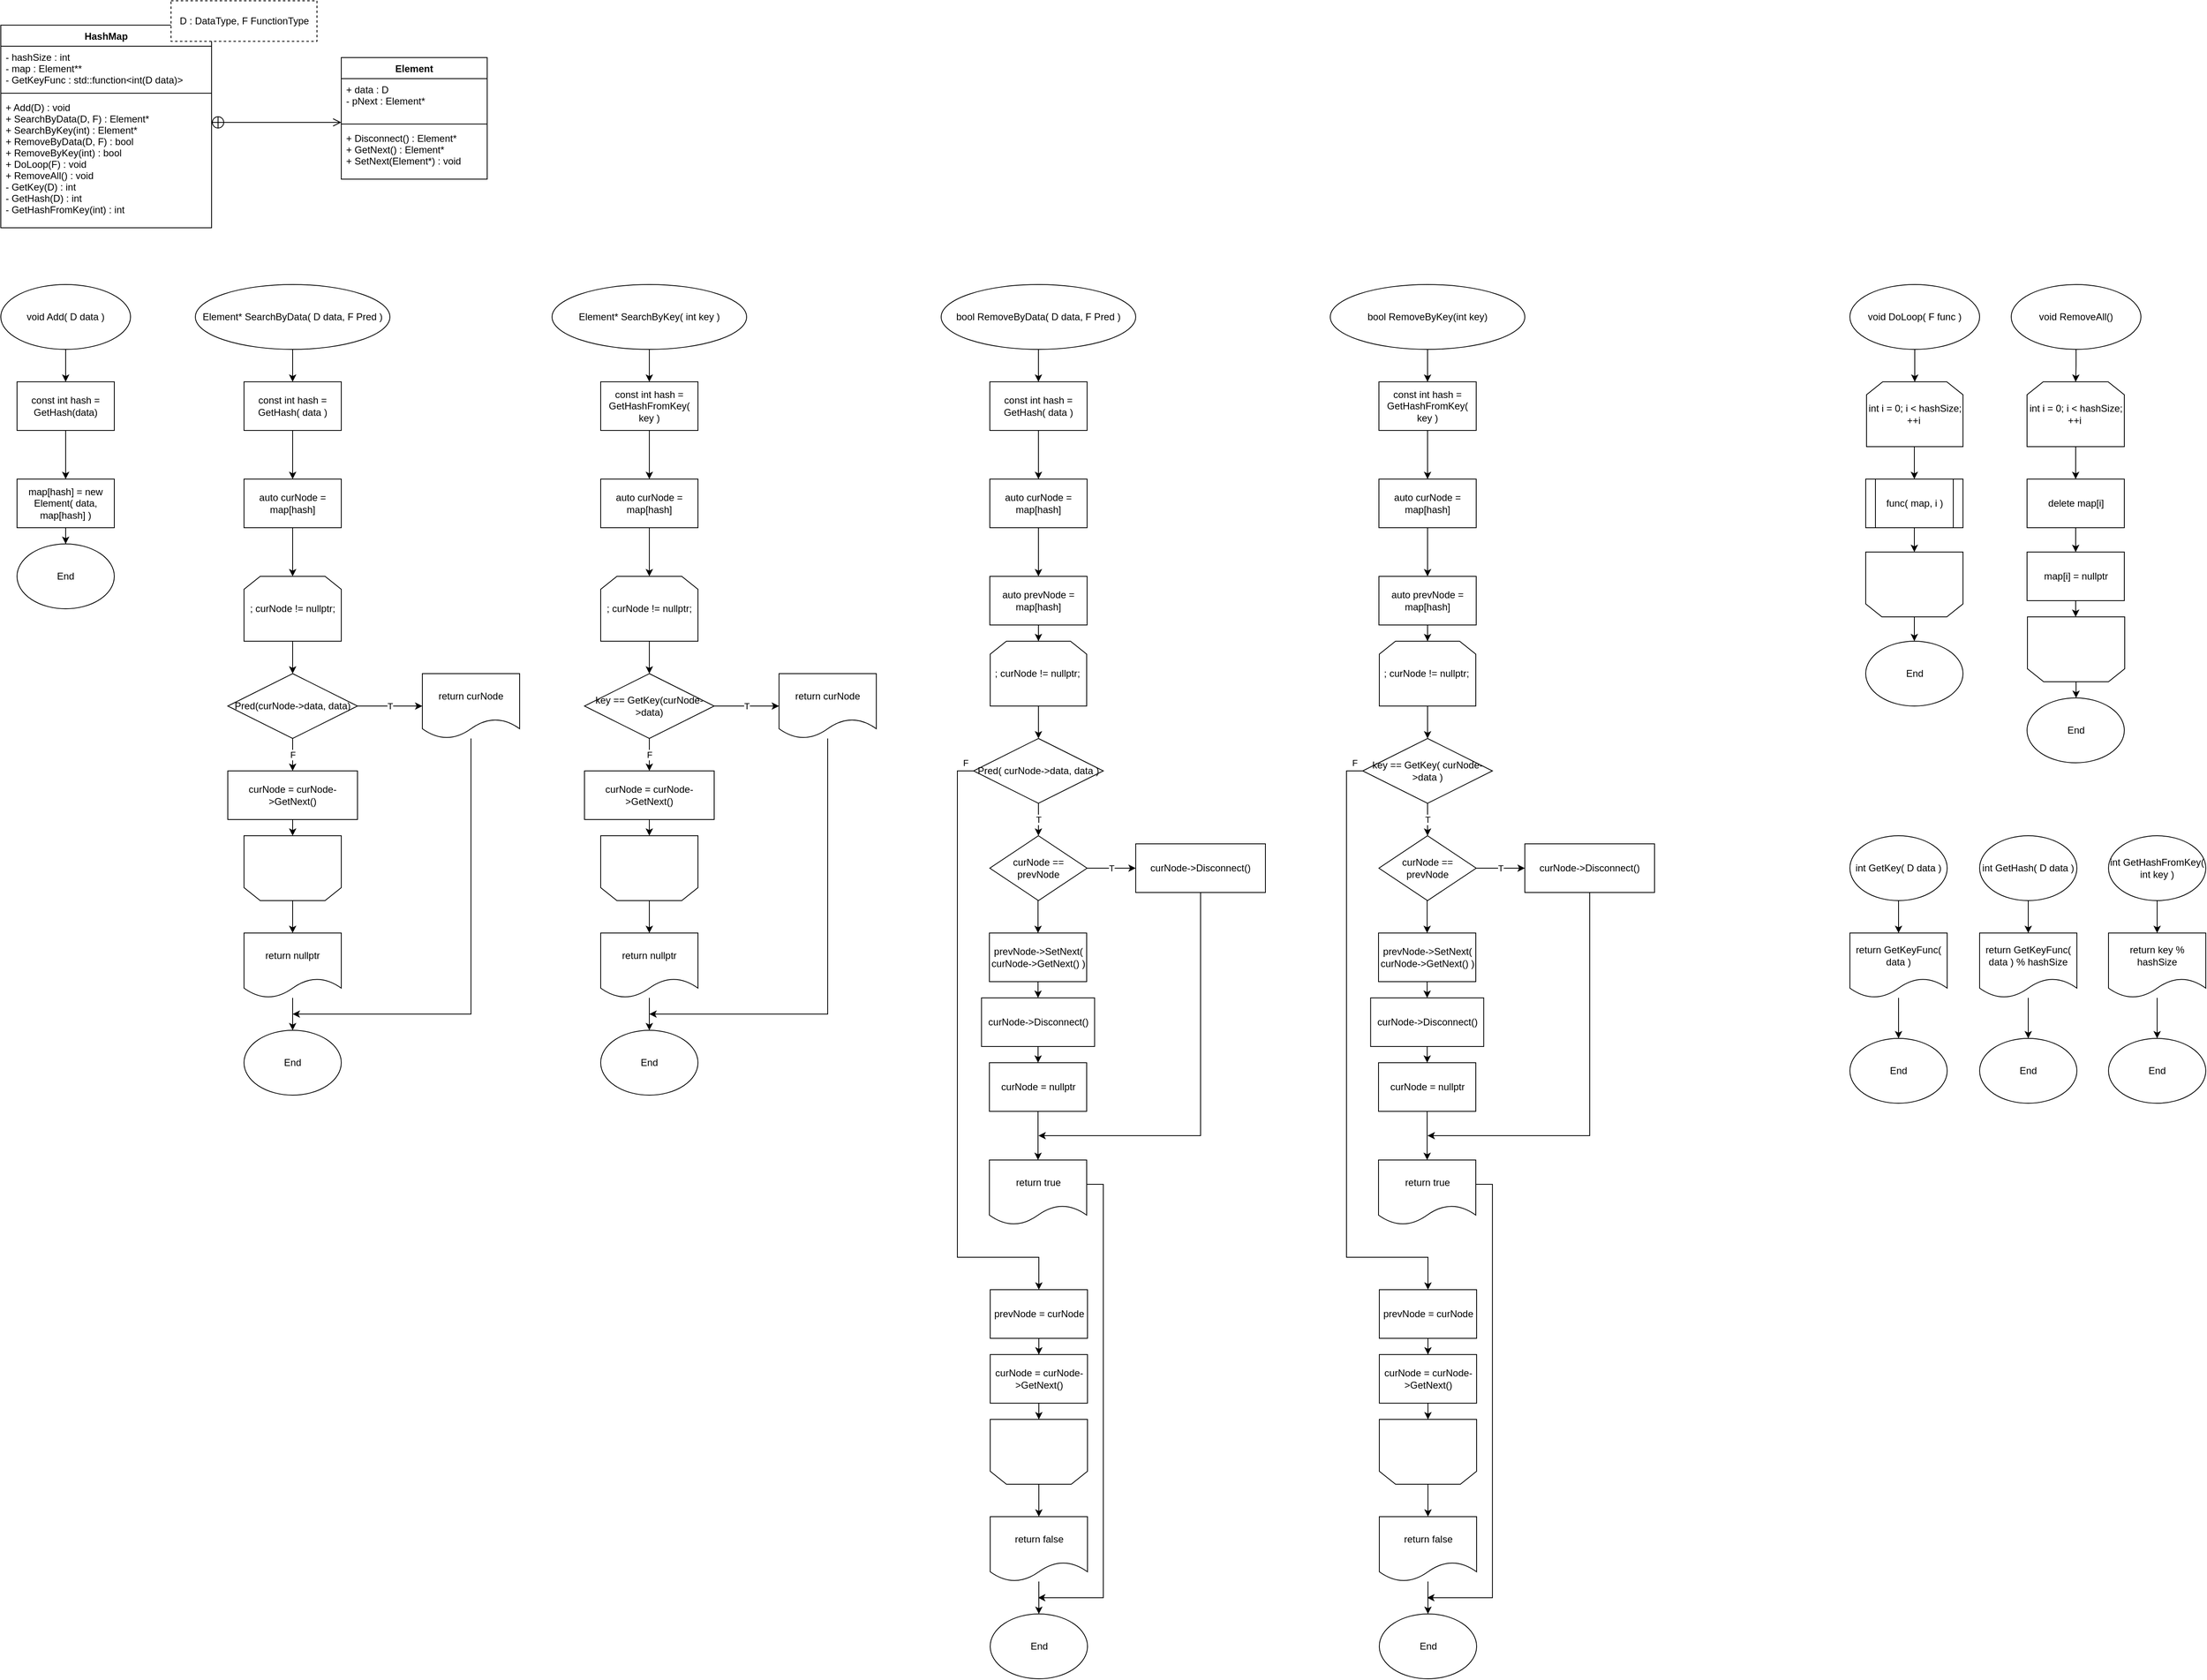 <mxfile version="18.1.3" type="device"><diagram id="x7Z1UqTlb3pAiV99C8xj" name="페이지-1"><mxGraphModel dx="1469" dy="1633" grid="1" gridSize="10" guides="1" tooltips="1" connect="1" arrows="1" fold="1" page="1" pageScale="1" pageWidth="827" pageHeight="1169" math="0" shadow="0"><root><mxCell id="0"/><mxCell id="1" parent="0"/><mxCell id="t3v79nzodSzeBwSVhX9I-1" value="HashMap" style="swimlane;fontStyle=1;align=center;verticalAlign=top;childLayout=stackLayout;horizontal=1;startSize=26;horizontalStack=0;resizeParent=1;resizeParentMax=0;resizeLast=0;collapsible=1;marginBottom=0;" parent="1" vertex="1"><mxGeometry x="40" y="40" width="260" height="250" as="geometry"/></mxCell><mxCell id="t3v79nzodSzeBwSVhX9I-2" value="- hashSize : int&#10;- map : Element**&#10;- GetKeyFunc : std::function&lt;int(D data)&gt;" style="text;strokeColor=none;fillColor=none;align=left;verticalAlign=top;spacingLeft=4;spacingRight=4;overflow=hidden;rotatable=0;points=[[0,0.5],[1,0.5]];portConstraint=eastwest;" parent="t3v79nzodSzeBwSVhX9I-1" vertex="1"><mxGeometry y="26" width="260" height="54" as="geometry"/></mxCell><mxCell id="t3v79nzodSzeBwSVhX9I-3" value="" style="line;strokeWidth=1;fillColor=none;align=left;verticalAlign=middle;spacingTop=-1;spacingLeft=3;spacingRight=3;rotatable=0;labelPosition=right;points=[];portConstraint=eastwest;" parent="t3v79nzodSzeBwSVhX9I-1" vertex="1"><mxGeometry y="80" width="260" height="8" as="geometry"/></mxCell><mxCell id="t3v79nzodSzeBwSVhX9I-4" value="+ Add(D) : void&#10;+ SearchByData(D, F) : Element*&#10;+ SearchByKey(int) : Element*&#10;+ RemoveByData(D, F) : bool&#10;+ RemoveByKey(int) : bool&#10;+ DoLoop(F) : void&#10;+ RemoveAll() : void&#10;- GetKey(D) : int&#10;- GetHash(D) : int&#10;- GetHashFromKey(int) : int" style="text;strokeColor=none;fillColor=none;align=left;verticalAlign=top;spacingLeft=4;spacingRight=4;overflow=hidden;rotatable=0;points=[[0,0.5],[1,0.5]];portConstraint=eastwest;" parent="t3v79nzodSzeBwSVhX9I-1" vertex="1"><mxGeometry y="88" width="260" height="162" as="geometry"/></mxCell><mxCell id="t3v79nzodSzeBwSVhX9I-5" value="Element" style="swimlane;fontStyle=1;align=center;verticalAlign=top;childLayout=stackLayout;horizontal=1;startSize=26;horizontalStack=0;resizeParent=1;resizeParentMax=0;resizeLast=0;collapsible=1;marginBottom=0;" parent="1" vertex="1"><mxGeometry x="460" y="80" width="180" height="150" as="geometry"/></mxCell><mxCell id="t3v79nzodSzeBwSVhX9I-6" value="+ data : D&#10;- pNext : Element*" style="text;strokeColor=none;fillColor=none;align=left;verticalAlign=top;spacingLeft=4;spacingRight=4;overflow=hidden;rotatable=0;points=[[0,0.5],[1,0.5]];portConstraint=eastwest;" parent="t3v79nzodSzeBwSVhX9I-5" vertex="1"><mxGeometry y="26" width="180" height="52" as="geometry"/></mxCell><mxCell id="t3v79nzodSzeBwSVhX9I-7" value="" style="line;strokeWidth=1;fillColor=none;align=left;verticalAlign=middle;spacingTop=-1;spacingLeft=3;spacingRight=3;rotatable=0;labelPosition=right;points=[];portConstraint=eastwest;" parent="t3v79nzodSzeBwSVhX9I-5" vertex="1"><mxGeometry y="78" width="180" height="8" as="geometry"/></mxCell><mxCell id="t3v79nzodSzeBwSVhX9I-8" value="+ Disconnect() : Element*&#10;+ GetNext() : Element*&#10;+ SetNext(Element*) : void" style="text;strokeColor=none;fillColor=none;align=left;verticalAlign=top;spacingLeft=4;spacingRight=4;overflow=hidden;rotatable=0;points=[[0,0.5],[1,0.5]];portConstraint=eastwest;" parent="t3v79nzodSzeBwSVhX9I-5" vertex="1"><mxGeometry y="86" width="180" height="64" as="geometry"/></mxCell><mxCell id="t3v79nzodSzeBwSVhX9I-9" value="" style="endArrow=open;startArrow=circlePlus;endFill=0;startFill=0;endSize=8;html=1;rounded=0;" parent="1" edge="1"><mxGeometry width="160" relative="1" as="geometry"><mxPoint x="300" y="160" as="sourcePoint"/><mxPoint x="460" y="160" as="targetPoint"/></mxGeometry></mxCell><mxCell id="t3v79nzodSzeBwSVhX9I-10" value="D : DataType, F FunctionType" style="html=1;dashed=1;" parent="1" vertex="1"><mxGeometry x="250" y="10" width="180" height="50" as="geometry"/></mxCell><mxCell id="t3v79nzodSzeBwSVhX9I-14" value="" style="edgeStyle=orthogonalEdgeStyle;rounded=0;orthogonalLoop=1;jettySize=auto;html=1;" parent="1" source="t3v79nzodSzeBwSVhX9I-12" target="t3v79nzodSzeBwSVhX9I-13" edge="1"><mxGeometry relative="1" as="geometry"/></mxCell><mxCell id="t3v79nzodSzeBwSVhX9I-12" value="&lt;span style=&quot;&quot;&gt;&#9;&lt;/span&gt;void Add( D data )" style="ellipse;whiteSpace=wrap;html=1;" parent="1" vertex="1"><mxGeometry x="40" y="360" width="160" height="80" as="geometry"/></mxCell><mxCell id="t3v79nzodSzeBwSVhX9I-16" value="" style="edgeStyle=orthogonalEdgeStyle;rounded=0;orthogonalLoop=1;jettySize=auto;html=1;" parent="1" source="t3v79nzodSzeBwSVhX9I-13" target="t3v79nzodSzeBwSVhX9I-15" edge="1"><mxGeometry relative="1" as="geometry"/></mxCell><mxCell id="t3v79nzodSzeBwSVhX9I-13" value="const int hash = GetHash(data)" style="rounded=0;whiteSpace=wrap;html=1;" parent="1" vertex="1"><mxGeometry x="60" y="480" width="120" height="60" as="geometry"/></mxCell><mxCell id="t3v79nzodSzeBwSVhX9I-18" value="" style="edgeStyle=orthogonalEdgeStyle;rounded=0;orthogonalLoop=1;jettySize=auto;html=1;" parent="1" source="t3v79nzodSzeBwSVhX9I-15" target="t3v79nzodSzeBwSVhX9I-17" edge="1"><mxGeometry relative="1" as="geometry"/></mxCell><mxCell id="t3v79nzodSzeBwSVhX9I-15" value="map[hash] = new Element( data, map[hash] )" style="rounded=0;whiteSpace=wrap;html=1;" parent="1" vertex="1"><mxGeometry x="60" y="600" width="120" height="60" as="geometry"/></mxCell><mxCell id="t3v79nzodSzeBwSVhX9I-17" value="End" style="ellipse;whiteSpace=wrap;html=1;" parent="1" vertex="1"><mxGeometry x="60" y="680" width="120" height="80" as="geometry"/></mxCell><mxCell id="t3v79nzodSzeBwSVhX9I-21" value="" style="edgeStyle=orthogonalEdgeStyle;rounded=0;orthogonalLoop=1;jettySize=auto;html=1;" parent="1" source="t3v79nzodSzeBwSVhX9I-19" target="t3v79nzodSzeBwSVhX9I-20" edge="1"><mxGeometry relative="1" as="geometry"/></mxCell><mxCell id="t3v79nzodSzeBwSVhX9I-19" value="Element* SearchByData( D data, F Pred )" style="ellipse;whiteSpace=wrap;html=1;" parent="1" vertex="1"><mxGeometry x="280" y="360" width="240" height="80" as="geometry"/></mxCell><mxCell id="t3v79nzodSzeBwSVhX9I-23" value="" style="edgeStyle=orthogonalEdgeStyle;rounded=0;orthogonalLoop=1;jettySize=auto;html=1;" parent="1" source="t3v79nzodSzeBwSVhX9I-20" target="t3v79nzodSzeBwSVhX9I-22" edge="1"><mxGeometry relative="1" as="geometry"/></mxCell><mxCell id="t3v79nzodSzeBwSVhX9I-20" value="const int hash = GetHash( data )" style="rounded=0;whiteSpace=wrap;html=1;" parent="1" vertex="1"><mxGeometry x="340" y="480" width="120" height="60" as="geometry"/></mxCell><mxCell id="9AzXtguZUbarUXjaNcm6-4" value="" style="edgeStyle=orthogonalEdgeStyle;rounded=0;orthogonalLoop=1;jettySize=auto;html=1;" parent="1" source="t3v79nzodSzeBwSVhX9I-22" target="9AzXtguZUbarUXjaNcm6-1" edge="1"><mxGeometry relative="1" as="geometry"/></mxCell><mxCell id="t3v79nzodSzeBwSVhX9I-22" value="auto curNode = map[hash]" style="rounded=0;whiteSpace=wrap;html=1;" parent="1" vertex="1"><mxGeometry x="340" y="600" width="120" height="60" as="geometry"/></mxCell><mxCell id="9AzXtguZUbarUXjaNcm6-6" value="" style="edgeStyle=orthogonalEdgeStyle;rounded=0;orthogonalLoop=1;jettySize=auto;html=1;" parent="1" source="9AzXtguZUbarUXjaNcm6-1" target="9AzXtguZUbarUXjaNcm6-5" edge="1"><mxGeometry relative="1" as="geometry"/></mxCell><mxCell id="9AzXtguZUbarUXjaNcm6-1" value="; curNode != nullptr;" style="shape=loopLimit;whiteSpace=wrap;html=1;" parent="1" vertex="1"><mxGeometry x="340" y="720" width="120" height="80" as="geometry"/></mxCell><mxCell id="9AzXtguZUbarUXjaNcm6-15" value="" style="edgeStyle=orthogonalEdgeStyle;rounded=0;orthogonalLoop=1;jettySize=auto;html=1;" parent="1" source="9AzXtguZUbarUXjaNcm6-3" edge="1"><mxGeometry relative="1" as="geometry"><mxPoint x="400" y="1160" as="targetPoint"/></mxGeometry></mxCell><mxCell id="9AzXtguZUbarUXjaNcm6-3" value="" style="shape=loopLimit;whiteSpace=wrap;html=1;flipV=1;" parent="1" vertex="1"><mxGeometry x="340" y="1040" width="120" height="80" as="geometry"/></mxCell><mxCell id="9AzXtguZUbarUXjaNcm6-8" value="T" style="edgeStyle=orthogonalEdgeStyle;rounded=0;orthogonalLoop=1;jettySize=auto;html=1;" parent="1" source="9AzXtguZUbarUXjaNcm6-5" target="9AzXtguZUbarUXjaNcm6-7" edge="1"><mxGeometry relative="1" as="geometry"/></mxCell><mxCell id="9AzXtguZUbarUXjaNcm6-10" value="F" style="edgeStyle=orthogonalEdgeStyle;rounded=0;orthogonalLoop=1;jettySize=auto;html=1;" parent="1" source="9AzXtguZUbarUXjaNcm6-5" target="9AzXtguZUbarUXjaNcm6-9" edge="1"><mxGeometry relative="1" as="geometry"/></mxCell><mxCell id="9AzXtguZUbarUXjaNcm6-5" value="Pred(curNode-&amp;gt;data, data)" style="rhombus;whiteSpace=wrap;html=1;" parent="1" vertex="1"><mxGeometry x="320" y="840" width="160" height="80" as="geometry"/></mxCell><mxCell id="9AzXtguZUbarUXjaNcm6-20" style="edgeStyle=orthogonalEdgeStyle;rounded=0;orthogonalLoop=1;jettySize=auto;html=1;" parent="1" source="9AzXtguZUbarUXjaNcm6-7" edge="1"><mxGeometry relative="1" as="geometry"><mxPoint x="400" y="1260" as="targetPoint"/><Array as="points"><mxPoint x="620" y="1260"/></Array></mxGeometry></mxCell><mxCell id="9AzXtguZUbarUXjaNcm6-7" value="return curNode" style="shape=document;whiteSpace=wrap;html=1;boundedLbl=1;" parent="1" vertex="1"><mxGeometry x="560" y="840" width="120" height="80" as="geometry"/></mxCell><mxCell id="9AzXtguZUbarUXjaNcm6-13" value="" style="edgeStyle=orthogonalEdgeStyle;rounded=0;orthogonalLoop=1;jettySize=auto;html=1;" parent="1" source="9AzXtguZUbarUXjaNcm6-9" edge="1"><mxGeometry relative="1" as="geometry"><mxPoint x="400" y="1040" as="targetPoint"/></mxGeometry></mxCell><mxCell id="9AzXtguZUbarUXjaNcm6-9" value="curNode = curNode-&amp;gt;GetNext()" style="rounded=0;whiteSpace=wrap;html=1;" parent="1" vertex="1"><mxGeometry x="320" y="960" width="160" height="60" as="geometry"/></mxCell><mxCell id="9AzXtguZUbarUXjaNcm6-19" value="" style="edgeStyle=orthogonalEdgeStyle;rounded=0;orthogonalLoop=1;jettySize=auto;html=1;" parent="1" source="9AzXtguZUbarUXjaNcm6-16" target="9AzXtguZUbarUXjaNcm6-18" edge="1"><mxGeometry relative="1" as="geometry"/></mxCell><mxCell id="9AzXtguZUbarUXjaNcm6-16" value="return nullptr" style="shape=document;whiteSpace=wrap;html=1;boundedLbl=1;" parent="1" vertex="1"><mxGeometry x="340" y="1160" width="120" height="80" as="geometry"/></mxCell><mxCell id="9AzXtguZUbarUXjaNcm6-18" value="End" style="ellipse;whiteSpace=wrap;html=1;" parent="1" vertex="1"><mxGeometry x="340" y="1280" width="120" height="80" as="geometry"/></mxCell><mxCell id="9AzXtguZUbarUXjaNcm6-21" value="" style="edgeStyle=orthogonalEdgeStyle;rounded=0;orthogonalLoop=1;jettySize=auto;html=1;" parent="1" source="9AzXtguZUbarUXjaNcm6-22" target="9AzXtguZUbarUXjaNcm6-24" edge="1"><mxGeometry relative="1" as="geometry"/></mxCell><mxCell id="9AzXtguZUbarUXjaNcm6-22" value="Element* SearchByKey( int key )" style="ellipse;whiteSpace=wrap;html=1;" parent="1" vertex="1"><mxGeometry x="720" y="360" width="240" height="80" as="geometry"/></mxCell><mxCell id="9AzXtguZUbarUXjaNcm6-23" value="" style="edgeStyle=orthogonalEdgeStyle;rounded=0;orthogonalLoop=1;jettySize=auto;html=1;" parent="1" source="9AzXtguZUbarUXjaNcm6-24" target="9AzXtguZUbarUXjaNcm6-26" edge="1"><mxGeometry relative="1" as="geometry"/></mxCell><mxCell id="9AzXtguZUbarUXjaNcm6-24" value="const int hash = GetHashFromKey( key )" style="rounded=0;whiteSpace=wrap;html=1;" parent="1" vertex="1"><mxGeometry x="780" y="480" width="120" height="60" as="geometry"/></mxCell><mxCell id="9AzXtguZUbarUXjaNcm6-25" value="" style="edgeStyle=orthogonalEdgeStyle;rounded=0;orthogonalLoop=1;jettySize=auto;html=1;" parent="1" source="9AzXtguZUbarUXjaNcm6-26" target="9AzXtguZUbarUXjaNcm6-28" edge="1"><mxGeometry relative="1" as="geometry"/></mxCell><mxCell id="9AzXtguZUbarUXjaNcm6-26" value="auto curNode = map[hash]" style="rounded=0;whiteSpace=wrap;html=1;" parent="1" vertex="1"><mxGeometry x="780" y="600" width="120" height="60" as="geometry"/></mxCell><mxCell id="9AzXtguZUbarUXjaNcm6-27" value="" style="edgeStyle=orthogonalEdgeStyle;rounded=0;orthogonalLoop=1;jettySize=auto;html=1;" parent="1" source="9AzXtguZUbarUXjaNcm6-28" target="9AzXtguZUbarUXjaNcm6-33" edge="1"><mxGeometry relative="1" as="geometry"/></mxCell><mxCell id="9AzXtguZUbarUXjaNcm6-28" value="; curNode != nullptr;" style="shape=loopLimit;whiteSpace=wrap;html=1;" parent="1" vertex="1"><mxGeometry x="780" y="720" width="120" height="80" as="geometry"/></mxCell><mxCell id="9AzXtguZUbarUXjaNcm6-29" value="" style="edgeStyle=orthogonalEdgeStyle;rounded=0;orthogonalLoop=1;jettySize=auto;html=1;" parent="1" source="9AzXtguZUbarUXjaNcm6-30" edge="1"><mxGeometry relative="1" as="geometry"><mxPoint x="840" y="1160" as="targetPoint"/></mxGeometry></mxCell><mxCell id="9AzXtguZUbarUXjaNcm6-30" value="" style="shape=loopLimit;whiteSpace=wrap;html=1;flipV=1;" parent="1" vertex="1"><mxGeometry x="780" y="1040" width="120" height="80" as="geometry"/></mxCell><mxCell id="9AzXtguZUbarUXjaNcm6-31" value="T" style="edgeStyle=orthogonalEdgeStyle;rounded=0;orthogonalLoop=1;jettySize=auto;html=1;" parent="1" source="9AzXtguZUbarUXjaNcm6-33" target="9AzXtguZUbarUXjaNcm6-35" edge="1"><mxGeometry relative="1" as="geometry"/></mxCell><mxCell id="9AzXtguZUbarUXjaNcm6-32" value="F" style="edgeStyle=orthogonalEdgeStyle;rounded=0;orthogonalLoop=1;jettySize=auto;html=1;" parent="1" source="9AzXtguZUbarUXjaNcm6-33" target="9AzXtguZUbarUXjaNcm6-37" edge="1"><mxGeometry relative="1" as="geometry"/></mxCell><mxCell id="9AzXtguZUbarUXjaNcm6-33" value="key == GetKey(curNode-&amp;gt;data)" style="rhombus;whiteSpace=wrap;html=1;" parent="1" vertex="1"><mxGeometry x="760" y="840" width="160" height="80" as="geometry"/></mxCell><mxCell id="9AzXtguZUbarUXjaNcm6-34" style="edgeStyle=orthogonalEdgeStyle;rounded=0;orthogonalLoop=1;jettySize=auto;html=1;" parent="1" source="9AzXtguZUbarUXjaNcm6-35" edge="1"><mxGeometry relative="1" as="geometry"><mxPoint x="840" y="1260" as="targetPoint"/><Array as="points"><mxPoint x="1060" y="1260"/></Array></mxGeometry></mxCell><mxCell id="9AzXtguZUbarUXjaNcm6-35" value="return curNode" style="shape=document;whiteSpace=wrap;html=1;boundedLbl=1;" parent="1" vertex="1"><mxGeometry x="1000" y="840" width="120" height="80" as="geometry"/></mxCell><mxCell id="9AzXtguZUbarUXjaNcm6-36" value="" style="edgeStyle=orthogonalEdgeStyle;rounded=0;orthogonalLoop=1;jettySize=auto;html=1;" parent="1" source="9AzXtguZUbarUXjaNcm6-37" edge="1"><mxGeometry relative="1" as="geometry"><mxPoint x="840" y="1040" as="targetPoint"/></mxGeometry></mxCell><mxCell id="9AzXtguZUbarUXjaNcm6-37" value="curNode = curNode-&amp;gt;GetNext()" style="rounded=0;whiteSpace=wrap;html=1;" parent="1" vertex="1"><mxGeometry x="760" y="960" width="160" height="60" as="geometry"/></mxCell><mxCell id="9AzXtguZUbarUXjaNcm6-38" value="" style="edgeStyle=orthogonalEdgeStyle;rounded=0;orthogonalLoop=1;jettySize=auto;html=1;" parent="1" source="9AzXtguZUbarUXjaNcm6-39" target="9AzXtguZUbarUXjaNcm6-40" edge="1"><mxGeometry relative="1" as="geometry"/></mxCell><mxCell id="9AzXtguZUbarUXjaNcm6-39" value="return nullptr" style="shape=document;whiteSpace=wrap;html=1;boundedLbl=1;" parent="1" vertex="1"><mxGeometry x="780" y="1160" width="120" height="80" as="geometry"/></mxCell><mxCell id="9AzXtguZUbarUXjaNcm6-40" value="End" style="ellipse;whiteSpace=wrap;html=1;" parent="1" vertex="1"><mxGeometry x="780" y="1280" width="120" height="80" as="geometry"/></mxCell><mxCell id="9AzXtguZUbarUXjaNcm6-43" value="" style="edgeStyle=orthogonalEdgeStyle;rounded=0;orthogonalLoop=1;jettySize=auto;html=1;" parent="1" source="9AzXtguZUbarUXjaNcm6-41" target="9AzXtguZUbarUXjaNcm6-42" edge="1"><mxGeometry relative="1" as="geometry"/></mxCell><mxCell id="9AzXtguZUbarUXjaNcm6-41" value="bool RemoveByData( D data, F Pred )" style="ellipse;whiteSpace=wrap;html=1;" parent="1" vertex="1"><mxGeometry x="1200" y="360" width="240" height="80" as="geometry"/></mxCell><mxCell id="9AzXtguZUbarUXjaNcm6-45" value="" style="edgeStyle=orthogonalEdgeStyle;rounded=0;orthogonalLoop=1;jettySize=auto;html=1;" parent="1" source="9AzXtguZUbarUXjaNcm6-42" target="9AzXtguZUbarUXjaNcm6-44" edge="1"><mxGeometry relative="1" as="geometry"/></mxCell><mxCell id="9AzXtguZUbarUXjaNcm6-42" value="const int hash = GetHash( data )" style="rounded=0;whiteSpace=wrap;html=1;" parent="1" vertex="1"><mxGeometry x="1260" y="480" width="120" height="60" as="geometry"/></mxCell><mxCell id="9AzXtguZUbarUXjaNcm6-47" value="" style="edgeStyle=orthogonalEdgeStyle;rounded=0;orthogonalLoop=1;jettySize=auto;html=1;" parent="1" source="9AzXtguZUbarUXjaNcm6-44" target="9AzXtguZUbarUXjaNcm6-46" edge="1"><mxGeometry relative="1" as="geometry"/></mxCell><mxCell id="9AzXtguZUbarUXjaNcm6-44" value="auto curNode = map[hash]" style="rounded=0;whiteSpace=wrap;html=1;" parent="1" vertex="1"><mxGeometry x="1260" y="600" width="120" height="60" as="geometry"/></mxCell><mxCell id="9AzXtguZUbarUXjaNcm6-49" value="" style="edgeStyle=orthogonalEdgeStyle;rounded=0;orthogonalLoop=1;jettySize=auto;html=1;" parent="1" source="9AzXtguZUbarUXjaNcm6-46" target="9AzXtguZUbarUXjaNcm6-48" edge="1"><mxGeometry relative="1" as="geometry"/></mxCell><mxCell id="9AzXtguZUbarUXjaNcm6-46" value="auto prevNode = map[hash]" style="rounded=0;whiteSpace=wrap;html=1;" parent="1" vertex="1"><mxGeometry x="1260" y="720" width="120" height="60" as="geometry"/></mxCell><mxCell id="9AzXtguZUbarUXjaNcm6-51" value="" style="edgeStyle=orthogonalEdgeStyle;rounded=0;orthogonalLoop=1;jettySize=auto;html=1;" parent="1" source="9AzXtguZUbarUXjaNcm6-48" target="9AzXtguZUbarUXjaNcm6-50" edge="1"><mxGeometry relative="1" as="geometry"/></mxCell><mxCell id="9AzXtguZUbarUXjaNcm6-48" value="; curNode != nullptr;&amp;nbsp;" style="shape=loopLimit;whiteSpace=wrap;html=1;" parent="1" vertex="1"><mxGeometry x="1260.5" y="800" width="119" height="80" as="geometry"/></mxCell><mxCell id="9AzXtguZUbarUXjaNcm6-53" value="T" style="edgeStyle=orthogonalEdgeStyle;rounded=0;orthogonalLoop=1;jettySize=auto;html=1;" parent="1" source="9AzXtguZUbarUXjaNcm6-50" target="9AzXtguZUbarUXjaNcm6-52" edge="1"><mxGeometry relative="1" as="geometry"/></mxCell><mxCell id="9AzXtguZUbarUXjaNcm6-68" value="F" style="edgeStyle=orthogonalEdgeStyle;rounded=0;orthogonalLoop=1;jettySize=auto;html=1;entryX=0.5;entryY=0;entryDx=0;entryDy=0;exitX=0;exitY=0.5;exitDx=0;exitDy=0;" parent="1" source="9AzXtguZUbarUXjaNcm6-50" target="9AzXtguZUbarUXjaNcm6-67" edge="1"><mxGeometry x="-0.974" y="-10" relative="1" as="geometry"><Array as="points"><mxPoint x="1220" y="960"/><mxPoint x="1220" y="1560"/><mxPoint x="1321" y="1560"/></Array><mxPoint as="offset"/></mxGeometry></mxCell><mxCell id="9AzXtguZUbarUXjaNcm6-50" value="Pred( curNode-&amp;gt;data, data )" style="rhombus;whiteSpace=wrap;html=1;" parent="1" vertex="1"><mxGeometry x="1240" y="920" width="160" height="80" as="geometry"/></mxCell><mxCell id="9AzXtguZUbarUXjaNcm6-55" value="T" style="edgeStyle=orthogonalEdgeStyle;rounded=0;orthogonalLoop=1;jettySize=auto;html=1;" parent="1" source="9AzXtguZUbarUXjaNcm6-52" target="9AzXtguZUbarUXjaNcm6-54" edge="1"><mxGeometry relative="1" as="geometry"/></mxCell><mxCell id="9AzXtguZUbarUXjaNcm6-57" value="" style="edgeStyle=orthogonalEdgeStyle;rounded=0;orthogonalLoop=1;jettySize=auto;html=1;" parent="1" source="9AzXtguZUbarUXjaNcm6-52" edge="1"><mxGeometry relative="1" as="geometry"><mxPoint x="1319.486" y="1160" as="targetPoint"/></mxGeometry></mxCell><mxCell id="9AzXtguZUbarUXjaNcm6-52" value="curNode == prevNode" style="rhombus;whiteSpace=wrap;html=1;" parent="1" vertex="1"><mxGeometry x="1260" y="1040" width="120" height="80" as="geometry"/></mxCell><mxCell id="9AzXtguZUbarUXjaNcm6-66" style="edgeStyle=orthogonalEdgeStyle;rounded=0;orthogonalLoop=1;jettySize=auto;html=1;" parent="1" source="9AzXtguZUbarUXjaNcm6-54" edge="1"><mxGeometry relative="1" as="geometry"><mxPoint x="1320" y="1410" as="targetPoint"/><Array as="points"><mxPoint x="1520" y="1410"/></Array></mxGeometry></mxCell><mxCell id="9AzXtguZUbarUXjaNcm6-54" value="curNode-&amp;gt;Disconnect()" style="rounded=0;whiteSpace=wrap;html=1;" parent="1" vertex="1"><mxGeometry x="1440" y="1050" width="160" height="60" as="geometry"/></mxCell><mxCell id="9AzXtguZUbarUXjaNcm6-61" value="" style="edgeStyle=orthogonalEdgeStyle;rounded=0;orthogonalLoop=1;jettySize=auto;html=1;" parent="1" source="9AzXtguZUbarUXjaNcm6-59" target="9AzXtguZUbarUXjaNcm6-60" edge="1"><mxGeometry relative="1" as="geometry"/></mxCell><mxCell id="9AzXtguZUbarUXjaNcm6-59" value="prevNode-&amp;gt;SetNext( curNode-&amp;gt;GetNext() )" style="rounded=0;whiteSpace=wrap;html=1;" parent="1" vertex="1"><mxGeometry x="1259.5" y="1160" width="120" height="60" as="geometry"/></mxCell><mxCell id="9AzXtguZUbarUXjaNcm6-63" value="" style="edgeStyle=orthogonalEdgeStyle;rounded=0;orthogonalLoop=1;jettySize=auto;html=1;" parent="1" source="9AzXtguZUbarUXjaNcm6-60" target="9AzXtguZUbarUXjaNcm6-62" edge="1"><mxGeometry relative="1" as="geometry"/></mxCell><mxCell id="9AzXtguZUbarUXjaNcm6-60" value="curNode-&amp;gt;Disconnect()" style="rounded=0;whiteSpace=wrap;html=1;" parent="1" vertex="1"><mxGeometry x="1249.75" y="1240" width="139.5" height="60" as="geometry"/></mxCell><mxCell id="9AzXtguZUbarUXjaNcm6-65" value="" style="edgeStyle=orthogonalEdgeStyle;rounded=0;orthogonalLoop=1;jettySize=auto;html=1;" parent="1" source="9AzXtguZUbarUXjaNcm6-62" target="9AzXtguZUbarUXjaNcm6-64" edge="1"><mxGeometry relative="1" as="geometry"/></mxCell><mxCell id="9AzXtguZUbarUXjaNcm6-62" value="curNode = nullptr" style="rounded=0;whiteSpace=wrap;html=1;" parent="1" vertex="1"><mxGeometry x="1259.5" y="1320" width="120" height="60" as="geometry"/></mxCell><mxCell id="9AzXtguZUbarUXjaNcm6-77" style="edgeStyle=orthogonalEdgeStyle;rounded=0;orthogonalLoop=1;jettySize=auto;html=1;exitX=0.996;exitY=0.375;exitDx=0;exitDy=0;exitPerimeter=0;" parent="1" source="9AzXtguZUbarUXjaNcm6-64" edge="1"><mxGeometry relative="1" as="geometry"><mxPoint x="1319.5" y="1980" as="targetPoint"/><Array as="points"><mxPoint x="1400" y="1470"/><mxPoint x="1400" y="1980"/></Array></mxGeometry></mxCell><mxCell id="9AzXtguZUbarUXjaNcm6-64" value="return true" style="shape=document;whiteSpace=wrap;html=1;boundedLbl=1;" parent="1" vertex="1"><mxGeometry x="1259.5" y="1440" width="120" height="80" as="geometry"/></mxCell><mxCell id="9AzXtguZUbarUXjaNcm6-70" value="" style="edgeStyle=orthogonalEdgeStyle;rounded=0;orthogonalLoop=1;jettySize=auto;html=1;" parent="1" source="9AzXtguZUbarUXjaNcm6-67" target="9AzXtguZUbarUXjaNcm6-69" edge="1"><mxGeometry relative="1" as="geometry"/></mxCell><mxCell id="9AzXtguZUbarUXjaNcm6-67" value="prevNode = curNode" style="rounded=0;whiteSpace=wrap;html=1;" parent="1" vertex="1"><mxGeometry x="1260.5" y="1600" width="120" height="60" as="geometry"/></mxCell><mxCell id="9AzXtguZUbarUXjaNcm6-72" style="edgeStyle=orthogonalEdgeStyle;rounded=0;orthogonalLoop=1;jettySize=auto;html=1;entryX=0.5;entryY=0;entryDx=0;entryDy=0;" parent="1" source="9AzXtguZUbarUXjaNcm6-69" target="9AzXtguZUbarUXjaNcm6-71" edge="1"><mxGeometry relative="1" as="geometry"/></mxCell><mxCell id="9AzXtguZUbarUXjaNcm6-69" value="curNode = curNode-&amp;gt;GetNext()" style="rounded=0;whiteSpace=wrap;html=1;" parent="1" vertex="1"><mxGeometry x="1260.5" y="1680" width="120" height="60" as="geometry"/></mxCell><mxCell id="9AzXtguZUbarUXjaNcm6-74" style="edgeStyle=orthogonalEdgeStyle;rounded=0;orthogonalLoop=1;jettySize=auto;html=1;" parent="1" source="9AzXtguZUbarUXjaNcm6-71" target="9AzXtguZUbarUXjaNcm6-73" edge="1"><mxGeometry relative="1" as="geometry"/></mxCell><mxCell id="9AzXtguZUbarUXjaNcm6-71" value="" style="shape=loopLimit;whiteSpace=wrap;html=1;flipV=1;" parent="1" vertex="1"><mxGeometry x="1260.5" y="1760" width="120" height="80" as="geometry"/></mxCell><mxCell id="9AzXtguZUbarUXjaNcm6-76" value="" style="edgeStyle=orthogonalEdgeStyle;rounded=0;orthogonalLoop=1;jettySize=auto;html=1;" parent="1" source="9AzXtguZUbarUXjaNcm6-73" target="9AzXtguZUbarUXjaNcm6-75" edge="1"><mxGeometry relative="1" as="geometry"/></mxCell><mxCell id="9AzXtguZUbarUXjaNcm6-73" value="return false" style="shape=document;whiteSpace=wrap;html=1;boundedLbl=1;" parent="1" vertex="1"><mxGeometry x="1260.5" y="1880" width="120" height="80" as="geometry"/></mxCell><mxCell id="9AzXtguZUbarUXjaNcm6-75" value="End" style="ellipse;whiteSpace=wrap;html=1;" parent="1" vertex="1"><mxGeometry x="1260.5" y="2000" width="120" height="80" as="geometry"/></mxCell><mxCell id="9AzXtguZUbarUXjaNcm6-78" value="" style="edgeStyle=orthogonalEdgeStyle;rounded=0;orthogonalLoop=1;jettySize=auto;html=1;" parent="1" source="9AzXtguZUbarUXjaNcm6-79" target="9AzXtguZUbarUXjaNcm6-81" edge="1"><mxGeometry relative="1" as="geometry"/></mxCell><mxCell id="9AzXtguZUbarUXjaNcm6-79" value="bool RemoveByKey(int key)" style="ellipse;whiteSpace=wrap;html=1;" parent="1" vertex="1"><mxGeometry x="1680" y="360" width="240" height="80" as="geometry"/></mxCell><mxCell id="9AzXtguZUbarUXjaNcm6-80" value="" style="edgeStyle=orthogonalEdgeStyle;rounded=0;orthogonalLoop=1;jettySize=auto;html=1;" parent="1" source="9AzXtguZUbarUXjaNcm6-81" target="9AzXtguZUbarUXjaNcm6-83" edge="1"><mxGeometry relative="1" as="geometry"/></mxCell><mxCell id="9AzXtguZUbarUXjaNcm6-81" value="const int hash = GetHashFromKey( key )" style="rounded=0;whiteSpace=wrap;html=1;" parent="1" vertex="1"><mxGeometry x="1740" y="480" width="120" height="60" as="geometry"/></mxCell><mxCell id="9AzXtguZUbarUXjaNcm6-82" value="" style="edgeStyle=orthogonalEdgeStyle;rounded=0;orthogonalLoop=1;jettySize=auto;html=1;" parent="1" source="9AzXtguZUbarUXjaNcm6-83" target="9AzXtguZUbarUXjaNcm6-85" edge="1"><mxGeometry relative="1" as="geometry"/></mxCell><mxCell id="9AzXtguZUbarUXjaNcm6-83" value="auto curNode = map[hash]" style="rounded=0;whiteSpace=wrap;html=1;" parent="1" vertex="1"><mxGeometry x="1740" y="600" width="120" height="60" as="geometry"/></mxCell><mxCell id="9AzXtguZUbarUXjaNcm6-84" value="" style="edgeStyle=orthogonalEdgeStyle;rounded=0;orthogonalLoop=1;jettySize=auto;html=1;" parent="1" source="9AzXtguZUbarUXjaNcm6-85" target="9AzXtguZUbarUXjaNcm6-87" edge="1"><mxGeometry relative="1" as="geometry"/></mxCell><mxCell id="9AzXtguZUbarUXjaNcm6-85" value="auto prevNode = map[hash]" style="rounded=0;whiteSpace=wrap;html=1;" parent="1" vertex="1"><mxGeometry x="1740" y="720" width="120" height="60" as="geometry"/></mxCell><mxCell id="9AzXtguZUbarUXjaNcm6-86" value="" style="edgeStyle=orthogonalEdgeStyle;rounded=0;orthogonalLoop=1;jettySize=auto;html=1;" parent="1" source="9AzXtguZUbarUXjaNcm6-87" target="9AzXtguZUbarUXjaNcm6-90" edge="1"><mxGeometry relative="1" as="geometry"/></mxCell><mxCell id="9AzXtguZUbarUXjaNcm6-87" value="; curNode != nullptr;&amp;nbsp;" style="shape=loopLimit;whiteSpace=wrap;html=1;" parent="1" vertex="1"><mxGeometry x="1740.5" y="800" width="119" height="80" as="geometry"/></mxCell><mxCell id="9AzXtguZUbarUXjaNcm6-88" value="T" style="edgeStyle=orthogonalEdgeStyle;rounded=0;orthogonalLoop=1;jettySize=auto;html=1;" parent="1" source="9AzXtguZUbarUXjaNcm6-90" target="9AzXtguZUbarUXjaNcm6-93" edge="1"><mxGeometry relative="1" as="geometry"/></mxCell><mxCell id="9AzXtguZUbarUXjaNcm6-89" value="F" style="edgeStyle=orthogonalEdgeStyle;rounded=0;orthogonalLoop=1;jettySize=auto;html=1;entryX=0.5;entryY=0;entryDx=0;entryDy=0;exitX=0;exitY=0.5;exitDx=0;exitDy=0;" parent="1" source="9AzXtguZUbarUXjaNcm6-90" target="9AzXtguZUbarUXjaNcm6-105" edge="1"><mxGeometry x="-0.974" y="-10" relative="1" as="geometry"><Array as="points"><mxPoint x="1700" y="960"/><mxPoint x="1700" y="1560"/><mxPoint x="1801" y="1560"/></Array><mxPoint as="offset"/></mxGeometry></mxCell><mxCell id="9AzXtguZUbarUXjaNcm6-90" value="key == GetKey( curNode-&amp;gt;data )" style="rhombus;whiteSpace=wrap;html=1;" parent="1" vertex="1"><mxGeometry x="1720" y="920" width="160" height="80" as="geometry"/></mxCell><mxCell id="9AzXtguZUbarUXjaNcm6-91" value="T" style="edgeStyle=orthogonalEdgeStyle;rounded=0;orthogonalLoop=1;jettySize=auto;html=1;" parent="1" source="9AzXtguZUbarUXjaNcm6-93" target="9AzXtguZUbarUXjaNcm6-95" edge="1"><mxGeometry relative="1" as="geometry"/></mxCell><mxCell id="9AzXtguZUbarUXjaNcm6-92" value="" style="edgeStyle=orthogonalEdgeStyle;rounded=0;orthogonalLoop=1;jettySize=auto;html=1;" parent="1" source="9AzXtguZUbarUXjaNcm6-93" edge="1"><mxGeometry relative="1" as="geometry"><mxPoint x="1799.486" y="1160" as="targetPoint"/></mxGeometry></mxCell><mxCell id="9AzXtguZUbarUXjaNcm6-93" value="curNode == prevNode" style="rhombus;whiteSpace=wrap;html=1;" parent="1" vertex="1"><mxGeometry x="1740" y="1040" width="120" height="80" as="geometry"/></mxCell><mxCell id="9AzXtguZUbarUXjaNcm6-94" style="edgeStyle=orthogonalEdgeStyle;rounded=0;orthogonalLoop=1;jettySize=auto;html=1;" parent="1" source="9AzXtguZUbarUXjaNcm6-95" edge="1"><mxGeometry relative="1" as="geometry"><mxPoint x="1800" y="1410" as="targetPoint"/><Array as="points"><mxPoint x="2000" y="1410"/></Array></mxGeometry></mxCell><mxCell id="9AzXtguZUbarUXjaNcm6-95" value="curNode-&amp;gt;Disconnect()" style="rounded=0;whiteSpace=wrap;html=1;" parent="1" vertex="1"><mxGeometry x="1920" y="1050" width="160" height="60" as="geometry"/></mxCell><mxCell id="9AzXtguZUbarUXjaNcm6-96" value="" style="edgeStyle=orthogonalEdgeStyle;rounded=0;orthogonalLoop=1;jettySize=auto;html=1;" parent="1" source="9AzXtguZUbarUXjaNcm6-97" target="9AzXtguZUbarUXjaNcm6-99" edge="1"><mxGeometry relative="1" as="geometry"/></mxCell><mxCell id="9AzXtguZUbarUXjaNcm6-97" value="prevNode-&amp;gt;SetNext( curNode-&amp;gt;GetNext() )" style="rounded=0;whiteSpace=wrap;html=1;" parent="1" vertex="1"><mxGeometry x="1739.5" y="1160" width="120" height="60" as="geometry"/></mxCell><mxCell id="9AzXtguZUbarUXjaNcm6-98" value="" style="edgeStyle=orthogonalEdgeStyle;rounded=0;orthogonalLoop=1;jettySize=auto;html=1;" parent="1" source="9AzXtguZUbarUXjaNcm6-99" target="9AzXtguZUbarUXjaNcm6-101" edge="1"><mxGeometry relative="1" as="geometry"/></mxCell><mxCell id="9AzXtguZUbarUXjaNcm6-99" value="curNode-&amp;gt;Disconnect()" style="rounded=0;whiteSpace=wrap;html=1;" parent="1" vertex="1"><mxGeometry x="1729.75" y="1240" width="139.5" height="60" as="geometry"/></mxCell><mxCell id="9AzXtguZUbarUXjaNcm6-100" value="" style="edgeStyle=orthogonalEdgeStyle;rounded=0;orthogonalLoop=1;jettySize=auto;html=1;" parent="1" source="9AzXtguZUbarUXjaNcm6-101" target="9AzXtguZUbarUXjaNcm6-103" edge="1"><mxGeometry relative="1" as="geometry"/></mxCell><mxCell id="9AzXtguZUbarUXjaNcm6-101" value="curNode = nullptr" style="rounded=0;whiteSpace=wrap;html=1;" parent="1" vertex="1"><mxGeometry x="1739.5" y="1320" width="120" height="60" as="geometry"/></mxCell><mxCell id="9AzXtguZUbarUXjaNcm6-102" style="edgeStyle=orthogonalEdgeStyle;rounded=0;orthogonalLoop=1;jettySize=auto;html=1;exitX=0.996;exitY=0.375;exitDx=0;exitDy=0;exitPerimeter=0;" parent="1" source="9AzXtguZUbarUXjaNcm6-103" edge="1"><mxGeometry relative="1" as="geometry"><mxPoint x="1799.5" y="1980" as="targetPoint"/><Array as="points"><mxPoint x="1880" y="1470"/><mxPoint x="1880" y="1980"/></Array></mxGeometry></mxCell><mxCell id="9AzXtguZUbarUXjaNcm6-103" value="return true" style="shape=document;whiteSpace=wrap;html=1;boundedLbl=1;" parent="1" vertex="1"><mxGeometry x="1739.5" y="1440" width="120" height="80" as="geometry"/></mxCell><mxCell id="9AzXtguZUbarUXjaNcm6-104" value="" style="edgeStyle=orthogonalEdgeStyle;rounded=0;orthogonalLoop=1;jettySize=auto;html=1;" parent="1" source="9AzXtguZUbarUXjaNcm6-105" target="9AzXtguZUbarUXjaNcm6-107" edge="1"><mxGeometry relative="1" as="geometry"/></mxCell><mxCell id="9AzXtguZUbarUXjaNcm6-105" value="prevNode = curNode" style="rounded=0;whiteSpace=wrap;html=1;" parent="1" vertex="1"><mxGeometry x="1740.5" y="1600" width="120" height="60" as="geometry"/></mxCell><mxCell id="9AzXtguZUbarUXjaNcm6-106" style="edgeStyle=orthogonalEdgeStyle;rounded=0;orthogonalLoop=1;jettySize=auto;html=1;entryX=0.5;entryY=0;entryDx=0;entryDy=0;" parent="1" source="9AzXtguZUbarUXjaNcm6-107" target="9AzXtguZUbarUXjaNcm6-109" edge="1"><mxGeometry relative="1" as="geometry"/></mxCell><mxCell id="9AzXtguZUbarUXjaNcm6-107" value="curNode = curNode-&amp;gt;GetNext()" style="rounded=0;whiteSpace=wrap;html=1;" parent="1" vertex="1"><mxGeometry x="1740.5" y="1680" width="120" height="60" as="geometry"/></mxCell><mxCell id="9AzXtguZUbarUXjaNcm6-108" style="edgeStyle=orthogonalEdgeStyle;rounded=0;orthogonalLoop=1;jettySize=auto;html=1;" parent="1" source="9AzXtguZUbarUXjaNcm6-109" target="9AzXtguZUbarUXjaNcm6-111" edge="1"><mxGeometry relative="1" as="geometry"/></mxCell><mxCell id="9AzXtguZUbarUXjaNcm6-109" value="" style="shape=loopLimit;whiteSpace=wrap;html=1;flipV=1;" parent="1" vertex="1"><mxGeometry x="1740.5" y="1760" width="120" height="80" as="geometry"/></mxCell><mxCell id="9AzXtguZUbarUXjaNcm6-110" value="" style="edgeStyle=orthogonalEdgeStyle;rounded=0;orthogonalLoop=1;jettySize=auto;html=1;" parent="1" source="9AzXtguZUbarUXjaNcm6-111" target="9AzXtguZUbarUXjaNcm6-112" edge="1"><mxGeometry relative="1" as="geometry"/></mxCell><mxCell id="9AzXtguZUbarUXjaNcm6-111" value="return false" style="shape=document;whiteSpace=wrap;html=1;boundedLbl=1;" parent="1" vertex="1"><mxGeometry x="1740.5" y="1880" width="120" height="80" as="geometry"/></mxCell><mxCell id="9AzXtguZUbarUXjaNcm6-112" value="End" style="ellipse;whiteSpace=wrap;html=1;" parent="1" vertex="1"><mxGeometry x="1740.5" y="2000" width="120" height="80" as="geometry"/></mxCell><mxCell id="9AzXtguZUbarUXjaNcm6-115" value="" style="edgeStyle=orthogonalEdgeStyle;rounded=0;orthogonalLoop=1;jettySize=auto;html=1;" parent="1" source="9AzXtguZUbarUXjaNcm6-113" target="9AzXtguZUbarUXjaNcm6-114" edge="1"><mxGeometry relative="1" as="geometry"/></mxCell><mxCell id="9AzXtguZUbarUXjaNcm6-113" value="void DoLoop( F func )" style="ellipse;whiteSpace=wrap;html=1;" parent="1" vertex="1"><mxGeometry x="2321" y="360" width="160" height="80" as="geometry"/></mxCell><mxCell id="9AzXtguZUbarUXjaNcm6-117" value="" style="edgeStyle=orthogonalEdgeStyle;rounded=0;orthogonalLoop=1;jettySize=auto;html=1;" parent="1" source="9AzXtguZUbarUXjaNcm6-114" edge="1"><mxGeometry relative="1" as="geometry"><mxPoint x="2400.485" y="600" as="targetPoint"/></mxGeometry></mxCell><mxCell id="9AzXtguZUbarUXjaNcm6-114" value="int i = 0; i &amp;lt; hashSize; ++i&amp;nbsp;" style="shape=loopLimit;whiteSpace=wrap;html=1;" parent="1" vertex="1"><mxGeometry x="2341.5" y="480" width="119" height="80" as="geometry"/></mxCell><mxCell id="9AzXtguZUbarUXjaNcm6-120" value="" style="edgeStyle=orthogonalEdgeStyle;rounded=0;orthogonalLoop=1;jettySize=auto;html=1;" parent="1" source="9AzXtguZUbarUXjaNcm6-118" target="9AzXtguZUbarUXjaNcm6-119" edge="1"><mxGeometry relative="1" as="geometry"/></mxCell><mxCell id="9AzXtguZUbarUXjaNcm6-118" value="func( map, i )" style="shape=process;whiteSpace=wrap;html=1;backgroundOutline=1;" parent="1" vertex="1"><mxGeometry x="2340.5" y="600" width="120" height="60" as="geometry"/></mxCell><mxCell id="9AzXtguZUbarUXjaNcm6-122" value="" style="edgeStyle=orthogonalEdgeStyle;rounded=0;orthogonalLoop=1;jettySize=auto;html=1;" parent="1" source="9AzXtguZUbarUXjaNcm6-119" target="9AzXtguZUbarUXjaNcm6-121" edge="1"><mxGeometry relative="1" as="geometry"/></mxCell><mxCell id="9AzXtguZUbarUXjaNcm6-119" value="" style="shape=loopLimit;whiteSpace=wrap;html=1;flipV=1;" parent="1" vertex="1"><mxGeometry x="2340.5" y="690" width="120" height="80" as="geometry"/></mxCell><mxCell id="9AzXtguZUbarUXjaNcm6-121" value="End" style="ellipse;whiteSpace=wrap;html=1;" parent="1" vertex="1"><mxGeometry x="2340.5" y="800" width="120" height="80" as="geometry"/></mxCell><mxCell id="9AzXtguZUbarUXjaNcm6-123" value="" style="edgeStyle=orthogonalEdgeStyle;rounded=0;orthogonalLoop=1;jettySize=auto;html=1;" parent="1" source="9AzXtguZUbarUXjaNcm6-124" target="9AzXtguZUbarUXjaNcm6-126" edge="1"><mxGeometry relative="1" as="geometry"/></mxCell><mxCell id="9AzXtguZUbarUXjaNcm6-124" value="void RemoveAll()" style="ellipse;whiteSpace=wrap;html=1;" parent="1" vertex="1"><mxGeometry x="2520" y="360" width="160" height="80" as="geometry"/></mxCell><mxCell id="9AzXtguZUbarUXjaNcm6-125" value="" style="edgeStyle=orthogonalEdgeStyle;rounded=0;orthogonalLoop=1;jettySize=auto;html=1;" parent="1" source="9AzXtguZUbarUXjaNcm6-126" edge="1"><mxGeometry relative="1" as="geometry"><mxPoint x="2599.485" y="600" as="targetPoint"/></mxGeometry></mxCell><mxCell id="9AzXtguZUbarUXjaNcm6-126" value="int i = 0; i &amp;lt; hashSize; ++i&amp;nbsp;" style="shape=loopLimit;whiteSpace=wrap;html=1;" parent="1" vertex="1"><mxGeometry x="2539.5" y="480" width="120" height="80" as="geometry"/></mxCell><mxCell id="9AzXtguZUbarUXjaNcm6-135" value="" style="edgeStyle=orthogonalEdgeStyle;rounded=0;orthogonalLoop=1;jettySize=auto;html=1;" parent="1" source="9AzXtguZUbarUXjaNcm6-132" edge="1"><mxGeometry relative="1" as="geometry"><mxPoint x="2599.524" y="690" as="targetPoint"/></mxGeometry></mxCell><mxCell id="9AzXtguZUbarUXjaNcm6-132" value="delete map[i]" style="rounded=0;whiteSpace=wrap;html=1;" parent="1" vertex="1"><mxGeometry x="2539.5" y="600" width="120" height="60" as="geometry"/></mxCell><mxCell id="9AzXtguZUbarUXjaNcm6-140" value="" style="edgeStyle=orthogonalEdgeStyle;rounded=0;orthogonalLoop=1;jettySize=auto;html=1;" parent="1" source="9AzXtguZUbarUXjaNcm6-137" target="9AzXtguZUbarUXjaNcm6-139" edge="1"><mxGeometry relative="1" as="geometry"/></mxCell><mxCell id="9AzXtguZUbarUXjaNcm6-137" value="int GetKey( D data )" style="ellipse;whiteSpace=wrap;html=1;" parent="1" vertex="1"><mxGeometry x="2321" y="1040" width="120" height="80" as="geometry"/></mxCell><mxCell id="9AzXtguZUbarUXjaNcm6-138" value="End" style="ellipse;whiteSpace=wrap;html=1;" parent="1" vertex="1"><mxGeometry x="2321" y="1290" width="120" height="80" as="geometry"/></mxCell><mxCell id="9AzXtguZUbarUXjaNcm6-141" value="" style="edgeStyle=orthogonalEdgeStyle;rounded=0;orthogonalLoop=1;jettySize=auto;html=1;" parent="1" source="9AzXtguZUbarUXjaNcm6-139" target="9AzXtguZUbarUXjaNcm6-138" edge="1"><mxGeometry relative="1" as="geometry"/></mxCell><mxCell id="9AzXtguZUbarUXjaNcm6-139" value="return GetKeyFunc( data )" style="shape=document;whiteSpace=wrap;html=1;boundedLbl=1;" parent="1" vertex="1"><mxGeometry x="2321" y="1160" width="120" height="80" as="geometry"/></mxCell><mxCell id="9AzXtguZUbarUXjaNcm6-142" value="" style="edgeStyle=orthogonalEdgeStyle;rounded=0;orthogonalLoop=1;jettySize=auto;html=1;" parent="1" source="9AzXtguZUbarUXjaNcm6-143" target="9AzXtguZUbarUXjaNcm6-146" edge="1"><mxGeometry relative="1" as="geometry"/></mxCell><mxCell id="9AzXtguZUbarUXjaNcm6-143" value="int GetHash( D data )" style="ellipse;whiteSpace=wrap;html=1;" parent="1" vertex="1"><mxGeometry x="2481" y="1040" width="120" height="80" as="geometry"/></mxCell><mxCell id="9AzXtguZUbarUXjaNcm6-144" value="End" style="ellipse;whiteSpace=wrap;html=1;" parent="1" vertex="1"><mxGeometry x="2481" y="1290" width="120" height="80" as="geometry"/></mxCell><mxCell id="9AzXtguZUbarUXjaNcm6-145" value="" style="edgeStyle=orthogonalEdgeStyle;rounded=0;orthogonalLoop=1;jettySize=auto;html=1;" parent="1" source="9AzXtguZUbarUXjaNcm6-146" target="9AzXtguZUbarUXjaNcm6-144" edge="1"><mxGeometry relative="1" as="geometry"/></mxCell><mxCell id="9AzXtguZUbarUXjaNcm6-146" value="return GetKeyFunc( data ) % hashSize" style="shape=document;whiteSpace=wrap;html=1;boundedLbl=1;" parent="1" vertex="1"><mxGeometry x="2481" y="1160" width="120" height="80" as="geometry"/></mxCell><mxCell id="9AzXtguZUbarUXjaNcm6-147" value="" style="edgeStyle=orthogonalEdgeStyle;rounded=0;orthogonalLoop=1;jettySize=auto;html=1;" parent="1" source="9AzXtguZUbarUXjaNcm6-148" target="9AzXtguZUbarUXjaNcm6-151" edge="1"><mxGeometry relative="1" as="geometry"/></mxCell><mxCell id="9AzXtguZUbarUXjaNcm6-148" value="int GetHashFromKey( int key )" style="ellipse;whiteSpace=wrap;html=1;" parent="1" vertex="1"><mxGeometry x="2640" y="1040" width="120" height="80" as="geometry"/></mxCell><mxCell id="9AzXtguZUbarUXjaNcm6-149" value="End" style="ellipse;whiteSpace=wrap;html=1;" parent="1" vertex="1"><mxGeometry x="2640" y="1290" width="120" height="80" as="geometry"/></mxCell><mxCell id="9AzXtguZUbarUXjaNcm6-150" value="" style="edgeStyle=orthogonalEdgeStyle;rounded=0;orthogonalLoop=1;jettySize=auto;html=1;" parent="1" source="9AzXtguZUbarUXjaNcm6-151" target="9AzXtguZUbarUXjaNcm6-149" edge="1"><mxGeometry relative="1" as="geometry"/></mxCell><mxCell id="9AzXtguZUbarUXjaNcm6-151" value="return key % hashSize" style="shape=document;whiteSpace=wrap;html=1;boundedLbl=1;" parent="1" vertex="1"><mxGeometry x="2640" y="1160" width="120" height="80" as="geometry"/></mxCell><mxCell id="ezTtbKRysIHE1vo9TCn1-1" value="End" style="ellipse;whiteSpace=wrap;html=1;" vertex="1" parent="1"><mxGeometry x="2539.5" y="870" width="120" height="80" as="geometry"/></mxCell><mxCell id="ezTtbKRysIHE1vo9TCn1-2" value="" style="edgeStyle=orthogonalEdgeStyle;rounded=0;orthogonalLoop=1;jettySize=auto;html=1;" edge="1" parent="1" source="ezTtbKRysIHE1vo9TCn1-3" target="ezTtbKRysIHE1vo9TCn1-1"><mxGeometry relative="1" as="geometry"/></mxCell><mxCell id="ezTtbKRysIHE1vo9TCn1-3" value="" style="shape=loopLimit;whiteSpace=wrap;html=1;flipV=1;" vertex="1" parent="1"><mxGeometry x="2540" y="770" width="120" height="80" as="geometry"/></mxCell><mxCell id="ezTtbKRysIHE1vo9TCn1-5" value="" style="edgeStyle=orthogonalEdgeStyle;rounded=0;orthogonalLoop=1;jettySize=auto;html=1;" edge="1" parent="1" source="ezTtbKRysIHE1vo9TCn1-4" target="ezTtbKRysIHE1vo9TCn1-3"><mxGeometry relative="1" as="geometry"/></mxCell><mxCell id="ezTtbKRysIHE1vo9TCn1-4" value="map[i] = nullptr" style="rounded=0;whiteSpace=wrap;html=1;" vertex="1" parent="1"><mxGeometry x="2539.5" y="690" width="120" height="60" as="geometry"/></mxCell></root></mxGraphModel></diagram></mxfile>